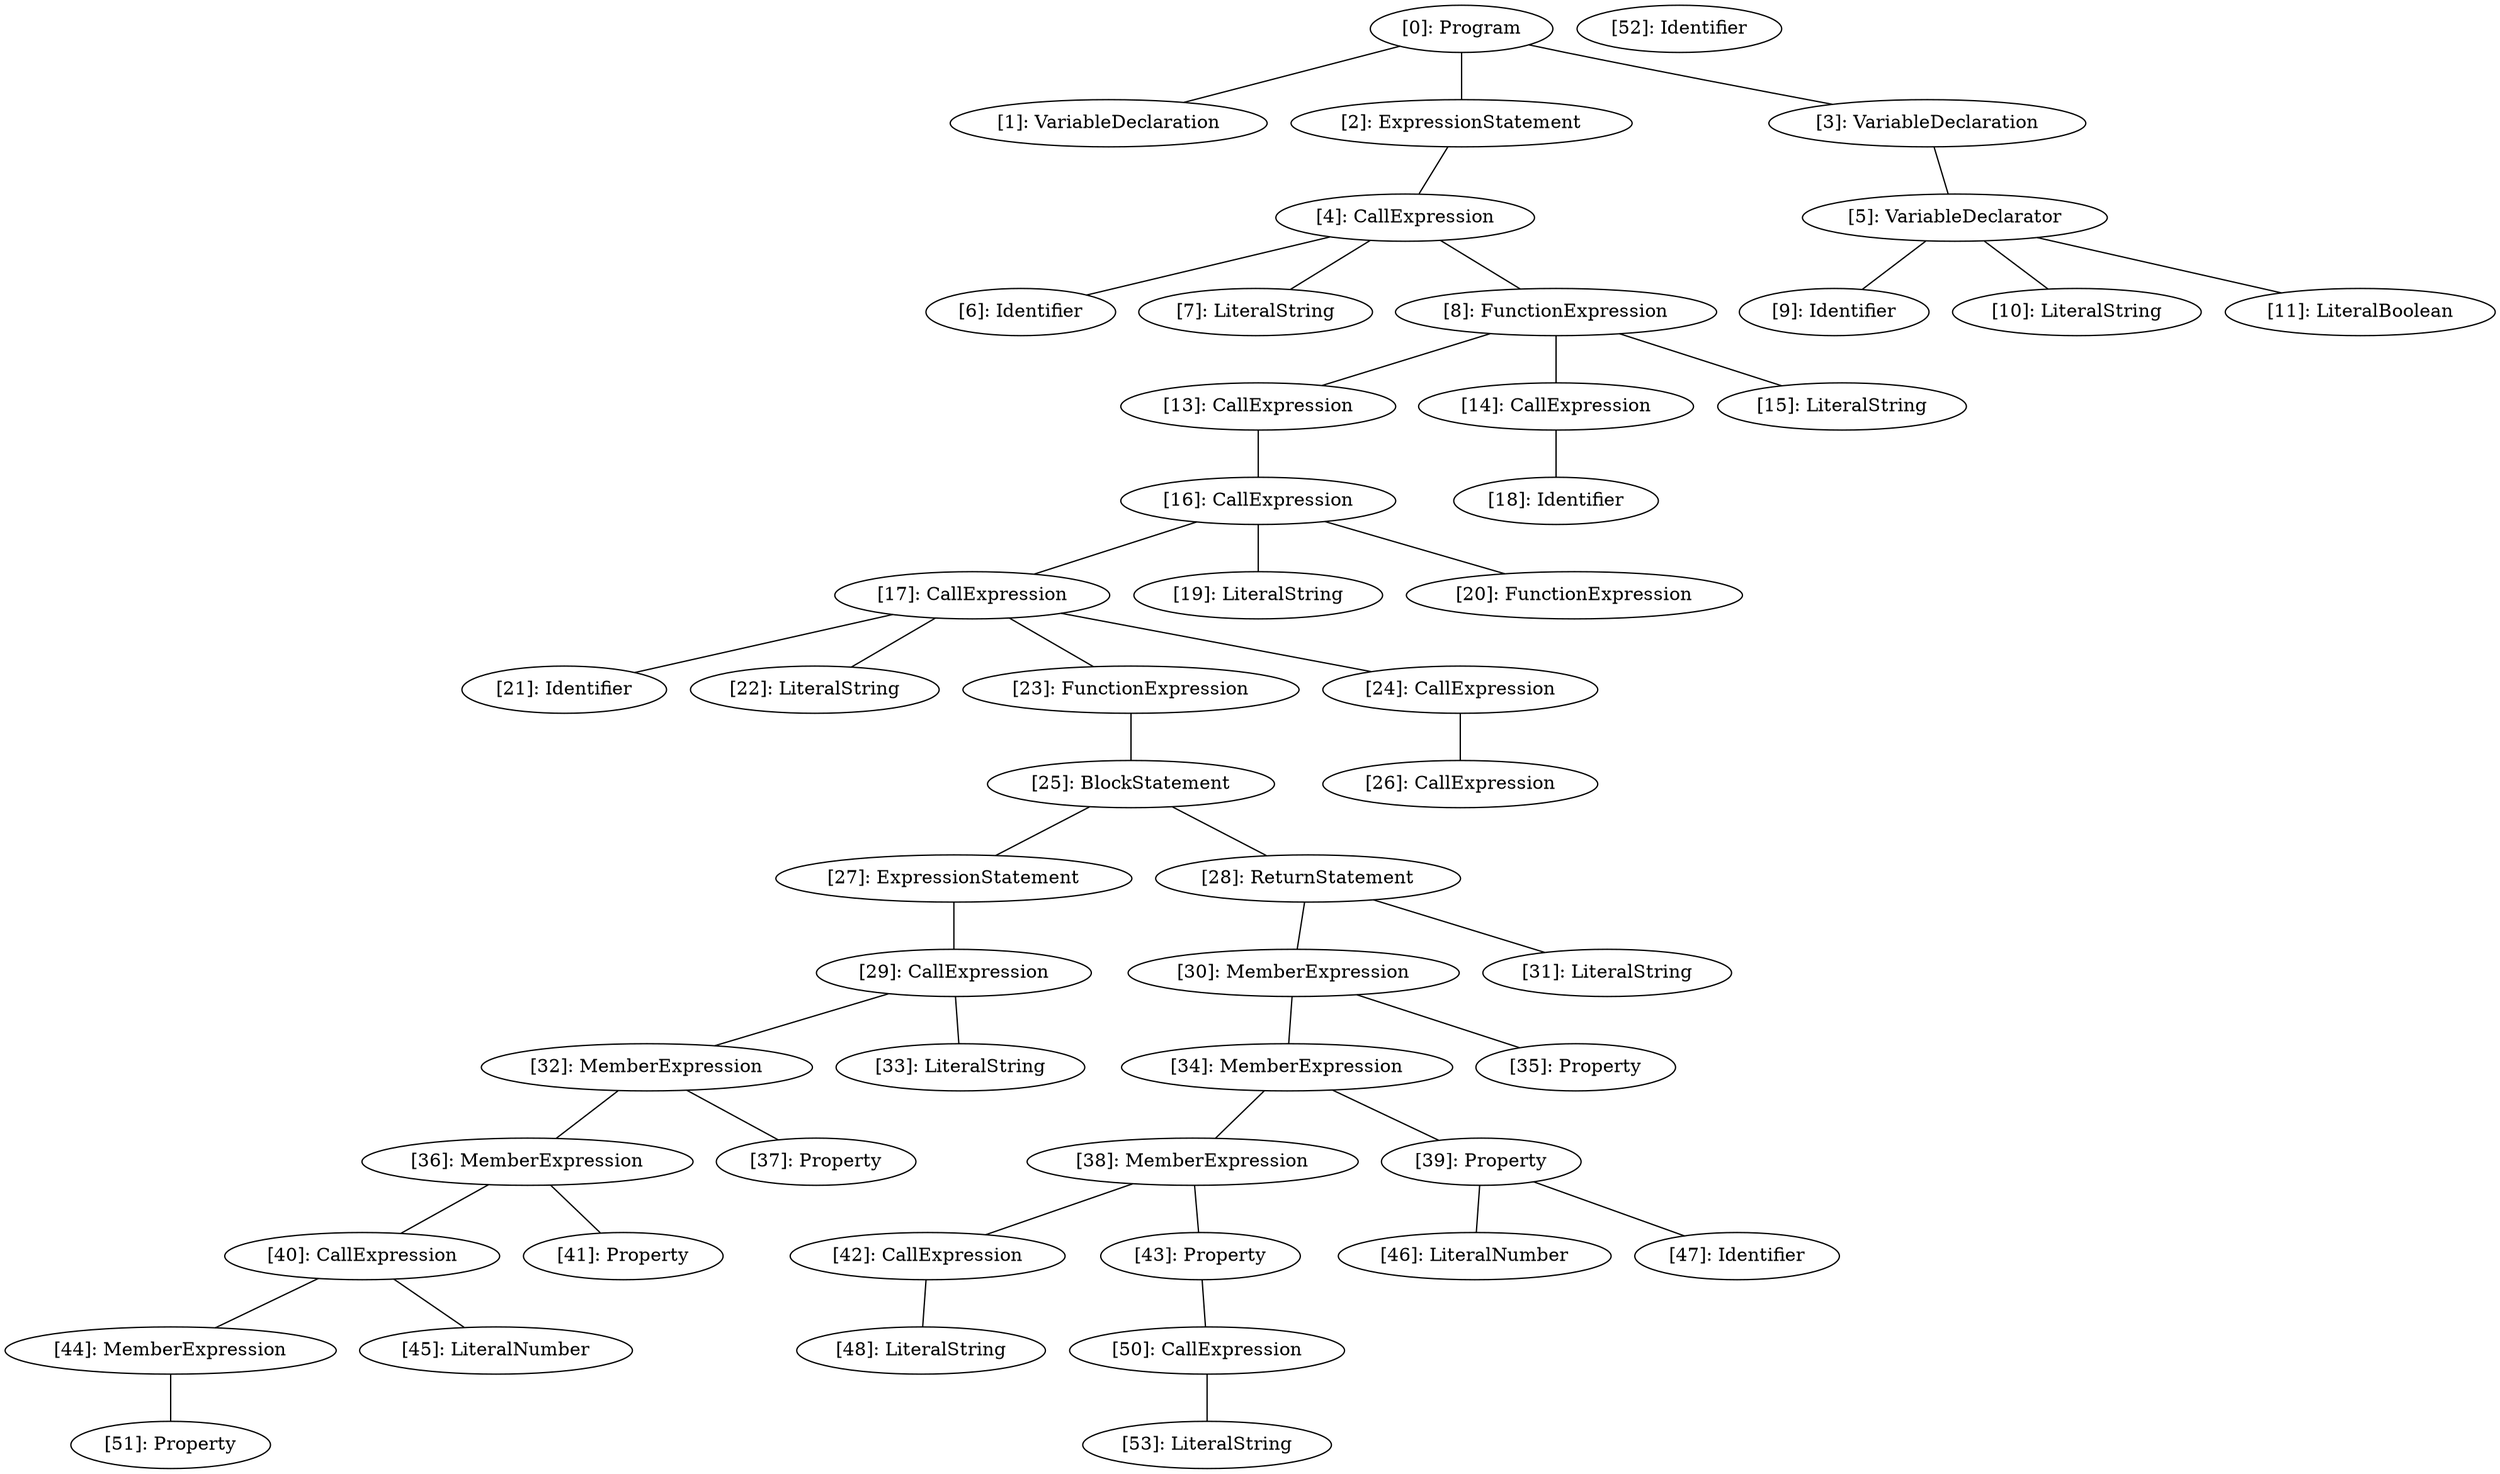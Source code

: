 // Result
graph {
	0 [label="[0]: Program"]
	1 [label="[1]: VariableDeclaration"]
	2 [label="[2]: ExpressionStatement"]
	3 [label="[3]: VariableDeclaration"]
	4 [label="[4]: CallExpression"]
	5 [label="[5]: VariableDeclarator"]
	6 [label="[6]: Identifier"]
	7 [label="[7]: LiteralString"]
	8 [label="[8]: FunctionExpression"]
	9 [label="[9]: Identifier"]
	10 [label="[10]: LiteralString"]
	11 [label="[11]: LiteralBoolean"]
	13 [label="[13]: CallExpression"]
	14 [label="[14]: CallExpression"]
	15 [label="[15]: LiteralString"]
	16 [label="[16]: CallExpression"]
	17 [label="[17]: CallExpression"]
	18 [label="[18]: Identifier"]
	19 [label="[19]: LiteralString"]
	20 [label="[20]: FunctionExpression"]
	21 [label="[21]: Identifier"]
	22 [label="[22]: LiteralString"]
	23 [label="[23]: FunctionExpression"]
	24 [label="[24]: CallExpression"]
	25 [label="[25]: BlockStatement"]
	26 [label="[26]: CallExpression"]
	27 [label="[27]: ExpressionStatement"]
	28 [label="[28]: ReturnStatement"]
	29 [label="[29]: CallExpression"]
	30 [label="[30]: MemberExpression"]
	31 [label="[31]: LiteralString"]
	32 [label="[32]: MemberExpression"]
	33 [label="[33]: LiteralString"]
	34 [label="[34]: MemberExpression"]
	35 [label="[35]: Property"]
	36 [label="[36]: MemberExpression"]
	37 [label="[37]: Property"]
	38 [label="[38]: MemberExpression"]
	39 [label="[39]: Property"]
	40 [label="[40]: CallExpression"]
	41 [label="[41]: Property"]
	42 [label="[42]: CallExpression"]
	43 [label="[43]: Property"]
	44 [label="[44]: MemberExpression"]
	45 [label="[45]: LiteralNumber"]
	46 [label="[46]: LiteralNumber"]
	47 [label="[47]: Identifier"]
	48 [label="[48]: LiteralString"]
	50 [label="[50]: CallExpression"]
	51 [label="[51]: Property"]
	52 [label="[52]: Identifier"]
	53 [label="[53]: LiteralString"]
	0 -- 1
	0 -- 2
	0 -- 3
	2 -- 4
	3 -- 5
	4 -- 6
	4 -- 7
	4 -- 8
	5 -- 9
	5 -- 10
	5 -- 11
	8 -- 13
	8 -- 14
	8 -- 15
	13 -- 16
	14 -- 18
	16 -- 17
	16 -- 19
	16 -- 20
	17 -- 21
	17 -- 22
	17 -- 23
	17 -- 24
	23 -- 25
	24 -- 26
	25 -- 27
	25 -- 28
	27 -- 29
	28 -- 30
	28 -- 31
	29 -- 32
	29 -- 33
	30 -- 34
	30 -- 35
	32 -- 36
	32 -- 37
	34 -- 38
	34 -- 39
	36 -- 40
	36 -- 41
	38 -- 42
	38 -- 43
	39 -- 46
	39 -- 47
	40 -- 44
	40 -- 45
	42 -- 48
	43 -- 50
	44 -- 51
	50 -- 53
}
